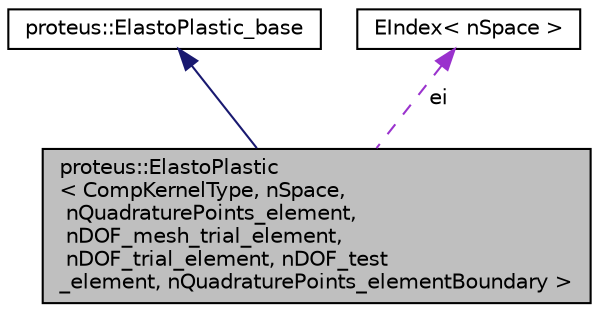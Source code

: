 digraph "proteus::ElastoPlastic&lt; CompKernelType, nSpace, nQuadraturePoints_element, nDOF_mesh_trial_element, nDOF_trial_element, nDOF_test_element, nQuadraturePoints_elementBoundary &gt;"
{
 // LATEX_PDF_SIZE
  edge [fontname="Helvetica",fontsize="10",labelfontname="Helvetica",labelfontsize="10"];
  node [fontname="Helvetica",fontsize="10",shape=record];
  Node1 [label="proteus::ElastoPlastic\l\< CompKernelType, nSpace,\l nQuadraturePoints_element,\l nDOF_mesh_trial_element,\l nDOF_trial_element, nDOF_test\l_element, nQuadraturePoints_elementBoundary \>",height=0.2,width=0.4,color="black", fillcolor="grey75", style="filled", fontcolor="black",tooltip=" "];
  Node2 -> Node1 [dir="back",color="midnightblue",fontsize="10",style="solid",fontname="Helvetica"];
  Node2 [label="proteus::ElastoPlastic_base",height=0.2,width=0.4,color="black", fillcolor="white", style="filled",URL="$classproteus_1_1ElastoPlastic__base.html",tooltip=" "];
  Node3 -> Node1 [dir="back",color="darkorchid3",fontsize="10",style="dashed",label=" ei" ,fontname="Helvetica"];
  Node3 [label="EIndex\< nSpace \>",height=0.2,width=0.4,color="black", fillcolor="white", style="filled",URL="$classEIndex.html",tooltip=" "];
}
